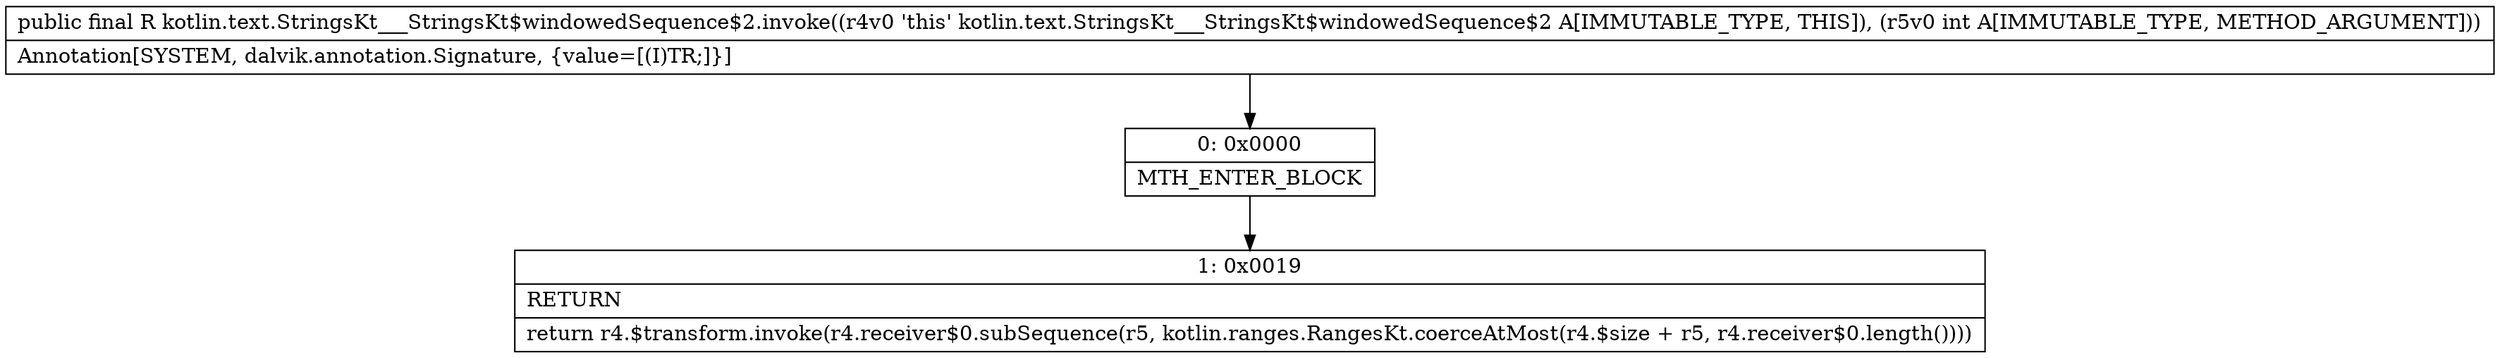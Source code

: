 digraph "CFG forkotlin.text.StringsKt___StringsKt$windowedSequence$2.invoke(I)Ljava\/lang\/Object;" {
Node_0 [shape=record,label="{0\:\ 0x0000|MTH_ENTER_BLOCK\l}"];
Node_1 [shape=record,label="{1\:\ 0x0019|RETURN\l|return r4.$transform.invoke(r4.receiver$0.subSequence(r5, kotlin.ranges.RangesKt.coerceAtMost(r4.$size + r5, r4.receiver$0.length())))\l}"];
MethodNode[shape=record,label="{public final R kotlin.text.StringsKt___StringsKt$windowedSequence$2.invoke((r4v0 'this' kotlin.text.StringsKt___StringsKt$windowedSequence$2 A[IMMUTABLE_TYPE, THIS]), (r5v0 int A[IMMUTABLE_TYPE, METHOD_ARGUMENT]))  | Annotation[SYSTEM, dalvik.annotation.Signature, \{value=[(I)TR;]\}]\l}"];
MethodNode -> Node_0;
Node_0 -> Node_1;
}

